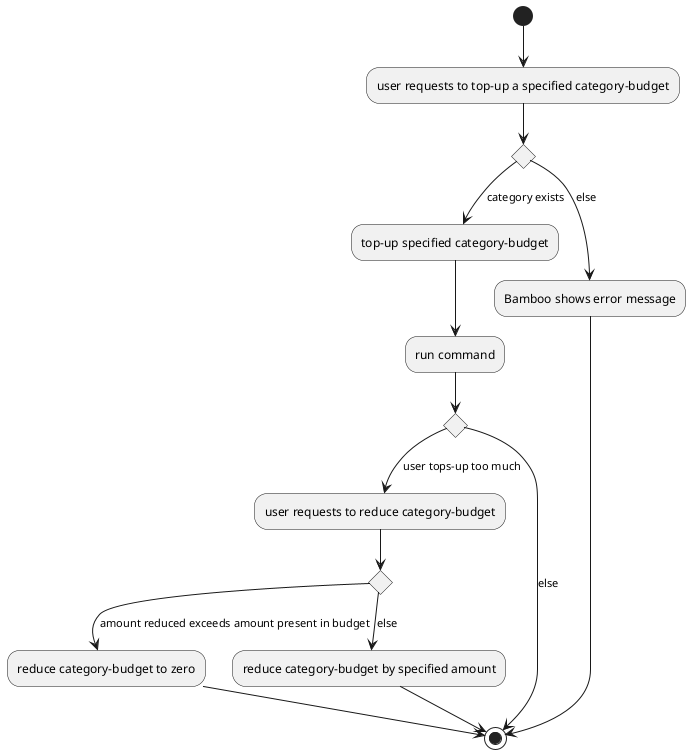 @startuml
(*)  --> "user requests to top-up a specified category-budget"
If "" then
--> [category exists] "top-up specified category-budget"
--> "run command"
If "" then
--> [user tops-up too much] "user requests to reduce category-budget"
If "" then
--> [amount reduced exceeds amount present in budget] "reduce category-budget to zero"
-->(*)
else
--> [else] "reduce category-budget by specified amount"
-->(*)
Endif
else
--> [else] (*)
Endif
else
--> [else] "Bamboo shows error message"
Endif
-->(*)
@enduml
